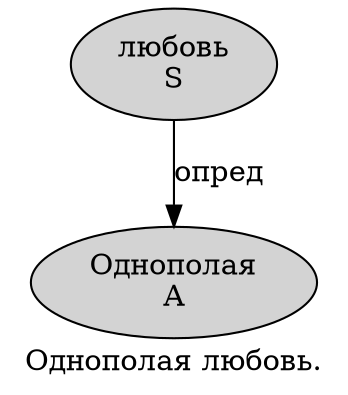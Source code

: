 digraph SENTENCE_3168 {
	graph [label="Однополая любовь."]
	node [style=filled]
		0 [label="Однополая
A" color="" fillcolor=lightgray penwidth=1 shape=ellipse]
		1 [label="любовь
S" color="" fillcolor=lightgray penwidth=1 shape=ellipse]
			1 -> 0 [label="опред"]
}